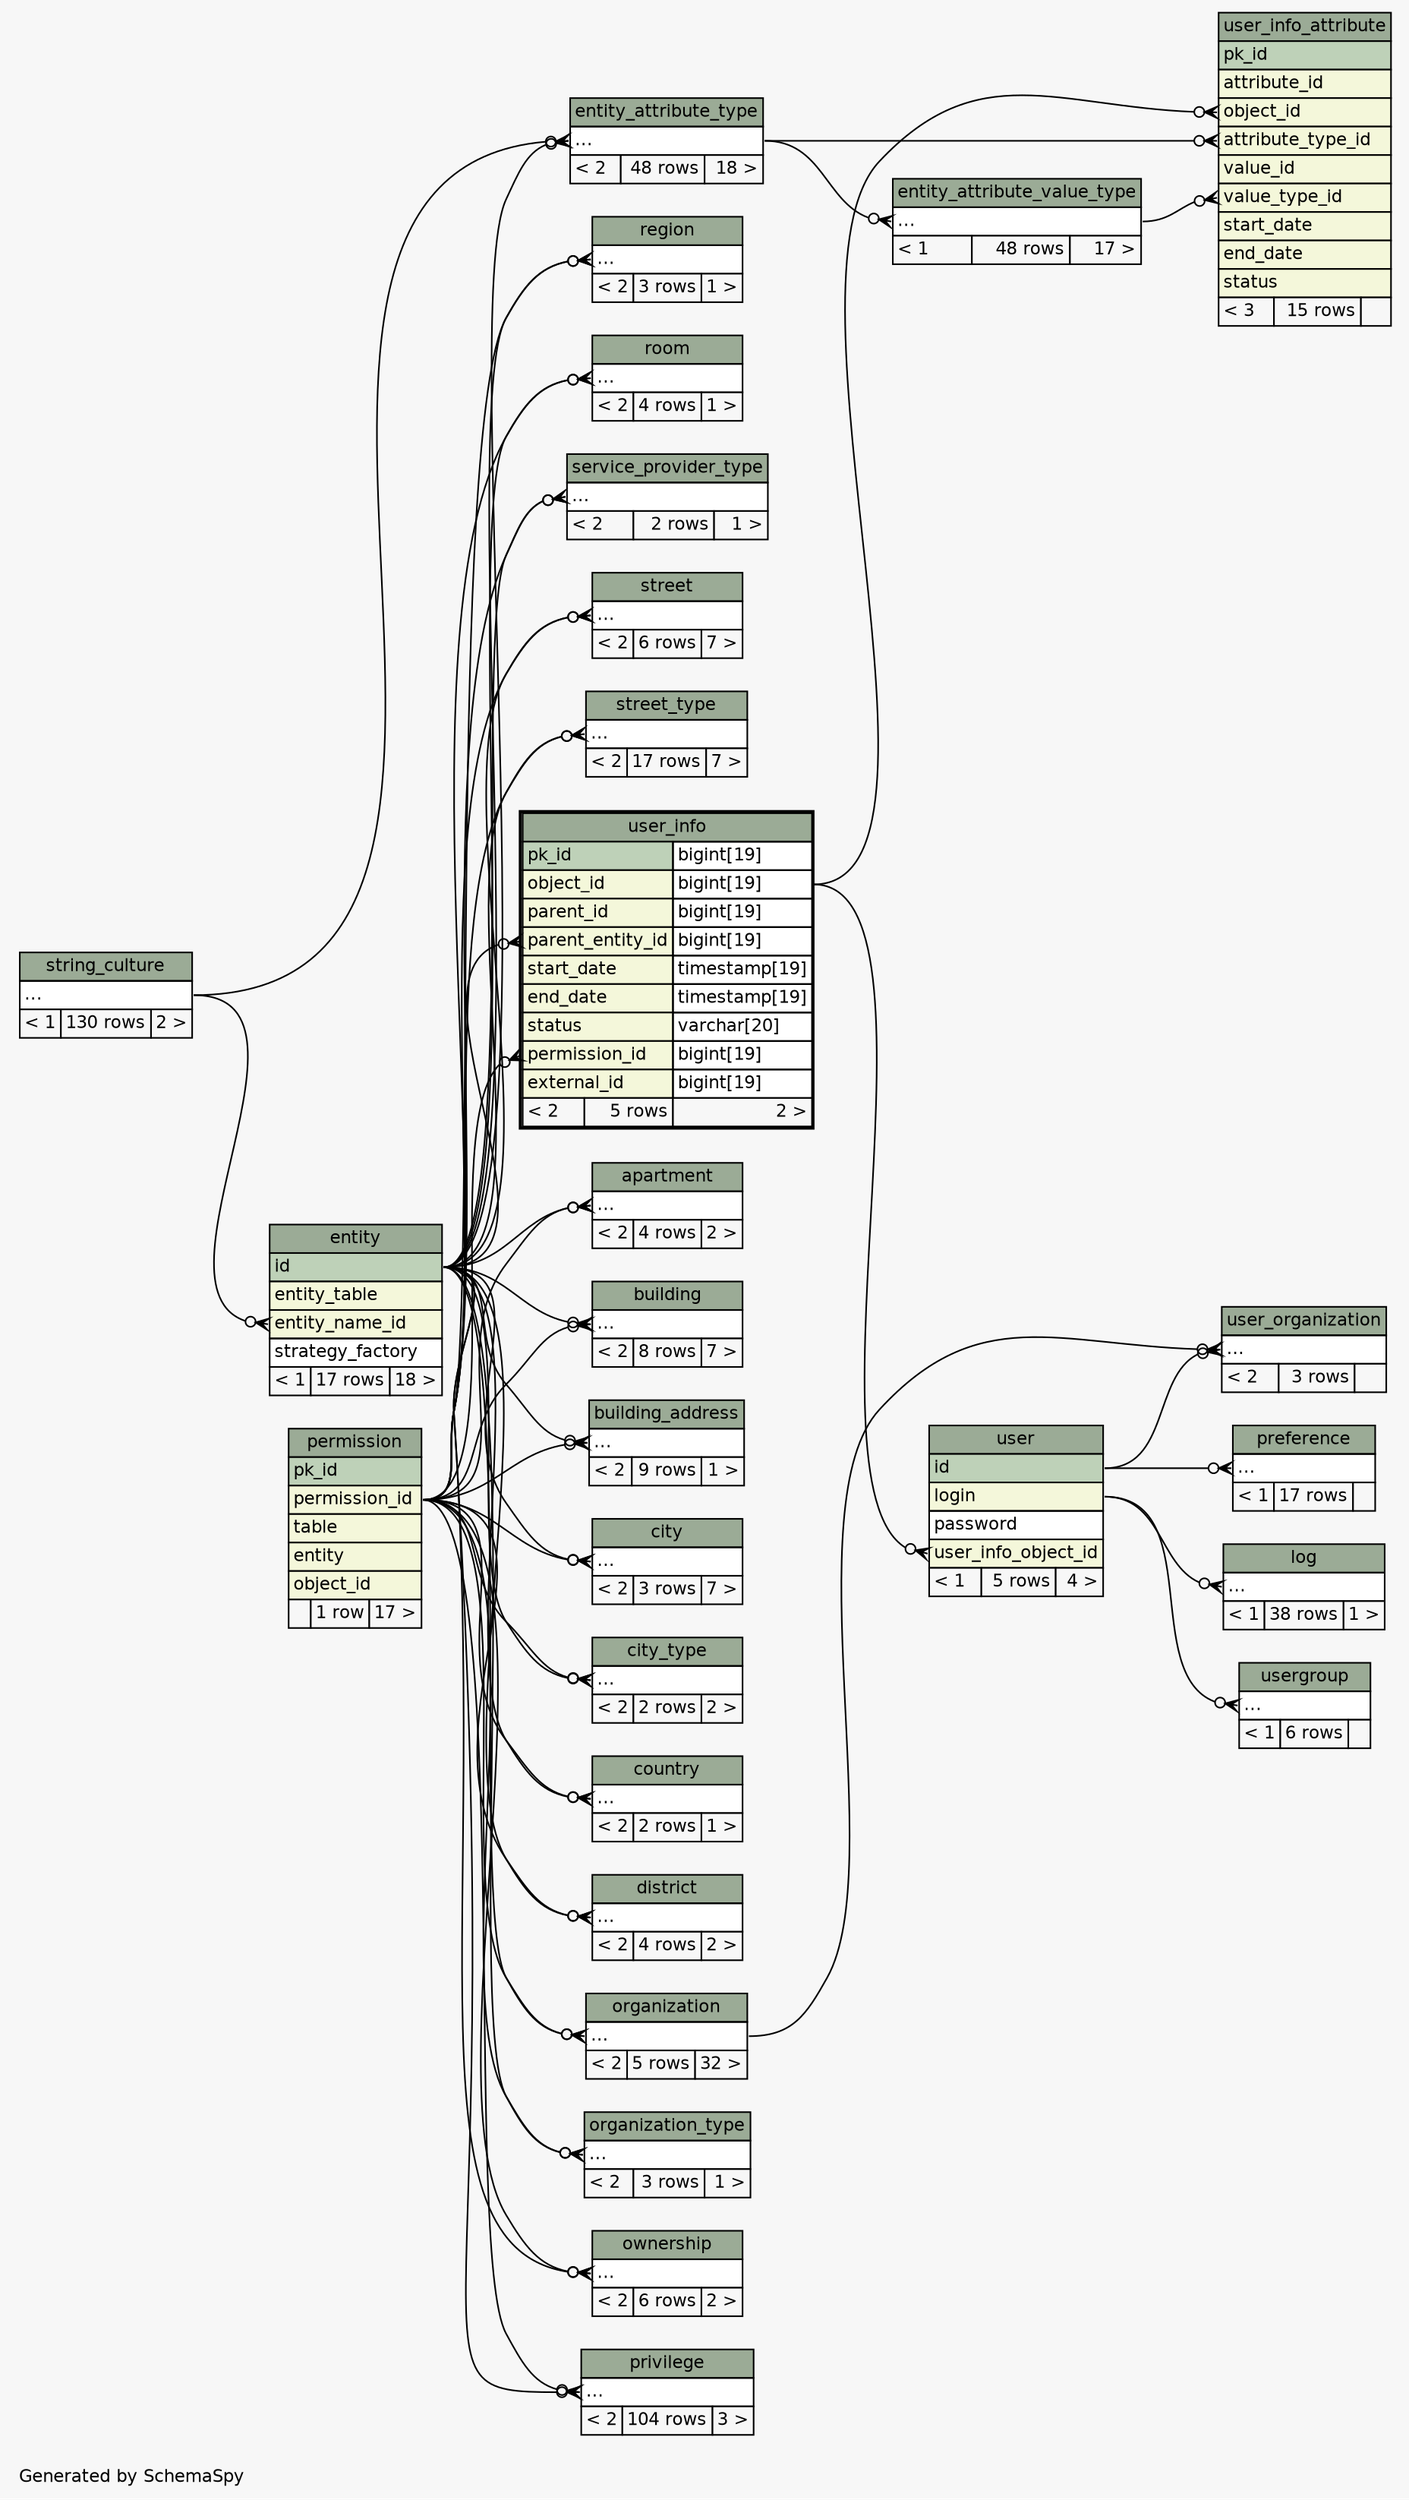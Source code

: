 // dot 2.28.0 on Windows 7 6.1
// SchemaSpy rev 590
digraph "twoDegreesRelationshipsDiagram" {
  graph [
    rankdir="RL"
    bgcolor="#f7f7f7"
    label="\nGenerated by SchemaSpy"
    labeljust="l"
    nodesep="0.18"
    ranksep="0.46"
    fontname="Helvetica"
    fontsize="11"
  ];
  node [
    fontname="Helvetica"
    fontsize="11"
    shape="plaintext"
  ];
  edge [
    arrowsize="0.8"
  ];
  "apartment":"elipses":w -> "entity":"id":e [arrowhead=none dir=back arrowtail=crowodot];
  "apartment":"elipses":w -> "permission":"permission_id":e [arrowhead=none dir=back arrowtail=crowodot];
  "building":"elipses":w -> "entity":"id":e [arrowhead=none dir=back arrowtail=crowodot];
  "building":"elipses":w -> "permission":"permission_id":e [arrowhead=none dir=back arrowtail=crowodot];
  "building_address":"elipses":w -> "entity":"id":e [arrowhead=none dir=back arrowtail=crowodot];
  "building_address":"elipses":w -> "permission":"permission_id":e [arrowhead=none dir=back arrowtail=crowodot];
  "city":"elipses":w -> "entity":"id":e [arrowhead=none dir=back arrowtail=crowodot];
  "city":"elipses":w -> "permission":"permission_id":e [arrowhead=none dir=back arrowtail=crowodot];
  "city_type":"elipses":w -> "entity":"id":e [arrowhead=none dir=back arrowtail=crowodot];
  "city_type":"elipses":w -> "permission":"permission_id":e [arrowhead=none dir=back arrowtail=crowodot];
  "country":"elipses":w -> "entity":"id":e [arrowhead=none dir=back arrowtail=crowodot];
  "country":"elipses":w -> "permission":"permission_id":e [arrowhead=none dir=back arrowtail=crowodot];
  "district":"elipses":w -> "entity":"id":e [arrowhead=none dir=back arrowtail=crowodot];
  "district":"elipses":w -> "permission":"permission_id":e [arrowhead=none dir=back arrowtail=crowodot];
  "entity":"entity_name_id":w -> "string_culture":"elipses":e [arrowhead=none dir=back arrowtail=crowodot];
  "entity_attribute_type":"elipses":w -> "string_culture":"elipses":e [arrowhead=none dir=back arrowtail=crowodot];
  "entity_attribute_type":"elipses":w -> "entity":"id":e [arrowhead=none dir=back arrowtail=crowodot];
  "entity_attribute_value_type":"elipses":w -> "entity_attribute_type":"elipses":e [arrowhead=none dir=back arrowtail=crowodot];
  "log":"elipses":w -> "user":"login":e [arrowhead=none dir=back arrowtail=crowodot];
  "organization":"elipses":w -> "entity":"id":e [arrowhead=none dir=back arrowtail=crowodot];
  "organization":"elipses":w -> "permission":"permission_id":e [arrowhead=none dir=back arrowtail=crowodot];
  "organization_type":"elipses":w -> "entity":"id":e [arrowhead=none dir=back arrowtail=crowodot];
  "organization_type":"elipses":w -> "permission":"permission_id":e [arrowhead=none dir=back arrowtail=crowodot];
  "ownership":"elipses":w -> "entity":"id":e [arrowhead=none dir=back arrowtail=crowodot];
  "ownership":"elipses":w -> "permission":"permission_id":e [arrowhead=none dir=back arrowtail=crowodot];
  "preference":"elipses":w -> "user":"id":e [arrowhead=none dir=back arrowtail=crowodot];
  "privilege":"elipses":w -> "entity":"id":e [arrowhead=none dir=back arrowtail=crowodot];
  "privilege":"elipses":w -> "permission":"permission_id":e [arrowhead=none dir=back arrowtail=crowodot];
  "region":"elipses":w -> "entity":"id":e [arrowhead=none dir=back arrowtail=crowodot];
  "region":"elipses":w -> "permission":"permission_id":e [arrowhead=none dir=back arrowtail=crowodot];
  "room":"elipses":w -> "entity":"id":e [arrowhead=none dir=back arrowtail=crowodot];
  "room":"elipses":w -> "permission":"permission_id":e [arrowhead=none dir=back arrowtail=crowodot];
  "service_provider_type":"elipses":w -> "entity":"id":e [arrowhead=none dir=back arrowtail=crowodot];
  "service_provider_type":"elipses":w -> "permission":"permission_id":e [arrowhead=none dir=back arrowtail=crowodot];
  "street":"elipses":w -> "entity":"id":e [arrowhead=none dir=back arrowtail=crowodot];
  "street":"elipses":w -> "permission":"permission_id":e [arrowhead=none dir=back arrowtail=crowodot];
  "street_type":"elipses":w -> "entity":"id":e [arrowhead=none dir=back arrowtail=crowodot];
  "street_type":"elipses":w -> "permission":"permission_id":e [arrowhead=none dir=back arrowtail=crowodot];
  "user":"user_info_object_id":w -> "user_info":"object_id.type":e [arrowhead=none dir=back arrowtail=crowodot];
  "user_info":"parent_entity_id":w -> "entity":"id":e [arrowhead=none dir=back arrowtail=crowodot];
  "user_info":"permission_id":w -> "permission":"permission_id":e [arrowhead=none dir=back arrowtail=crowodot];
  "user_info_attribute":"attribute_type_id":w -> "entity_attribute_type":"elipses":e [arrowhead=none dir=back arrowtail=crowodot];
  "user_info_attribute":"object_id":w -> "user_info":"object_id.type":e [arrowhead=none dir=back arrowtail=crowodot];
  "user_info_attribute":"value_type_id":w -> "entity_attribute_value_type":"elipses":e [arrowhead=none dir=back arrowtail=crowodot];
  "user_organization":"elipses":w -> "organization":"elipses":e [arrowhead=none dir=back arrowtail=crowodot];
  "user_organization":"elipses":w -> "user":"id":e [arrowhead=none dir=back arrowtail=crowodot];
  "usergroup":"elipses":w -> "user":"login":e [arrowhead=none dir=back arrowtail=crowodot];
  "apartment" [
    label=<
    <TABLE BORDER="0" CELLBORDER="1" CELLSPACING="0" BGCOLOR="#ffffff">
      <TR><TD COLSPAN="3" BGCOLOR="#9bab96" ALIGN="CENTER">apartment</TD></TR>
      <TR><TD PORT="elipses" COLSPAN="3" ALIGN="LEFT">...</TD></TR>
      <TR><TD ALIGN="LEFT" BGCOLOR="#f7f7f7">&lt; 2</TD><TD ALIGN="RIGHT" BGCOLOR="#f7f7f7">4 rows</TD><TD ALIGN="RIGHT" BGCOLOR="#f7f7f7">2 &gt;</TD></TR>
    </TABLE>>
    URL="apartment.html"
    tooltip="apartment"
  ];
  "building" [
    label=<
    <TABLE BORDER="0" CELLBORDER="1" CELLSPACING="0" BGCOLOR="#ffffff">
      <TR><TD COLSPAN="3" BGCOLOR="#9bab96" ALIGN="CENTER">building</TD></TR>
      <TR><TD PORT="elipses" COLSPAN="3" ALIGN="LEFT">...</TD></TR>
      <TR><TD ALIGN="LEFT" BGCOLOR="#f7f7f7">&lt; 2</TD><TD ALIGN="RIGHT" BGCOLOR="#f7f7f7">8 rows</TD><TD ALIGN="RIGHT" BGCOLOR="#f7f7f7">7 &gt;</TD></TR>
    </TABLE>>
    URL="building.html"
    tooltip="building"
  ];
  "building_address" [
    label=<
    <TABLE BORDER="0" CELLBORDER="1" CELLSPACING="0" BGCOLOR="#ffffff">
      <TR><TD COLSPAN="3" BGCOLOR="#9bab96" ALIGN="CENTER">building_address</TD></TR>
      <TR><TD PORT="elipses" COLSPAN="3" ALIGN="LEFT">...</TD></TR>
      <TR><TD ALIGN="LEFT" BGCOLOR="#f7f7f7">&lt; 2</TD><TD ALIGN="RIGHT" BGCOLOR="#f7f7f7">9 rows</TD><TD ALIGN="RIGHT" BGCOLOR="#f7f7f7">1 &gt;</TD></TR>
    </TABLE>>
    URL="building_address.html"
    tooltip="building_address"
  ];
  "city" [
    label=<
    <TABLE BORDER="0" CELLBORDER="1" CELLSPACING="0" BGCOLOR="#ffffff">
      <TR><TD COLSPAN="3" BGCOLOR="#9bab96" ALIGN="CENTER">city</TD></TR>
      <TR><TD PORT="elipses" COLSPAN="3" ALIGN="LEFT">...</TD></TR>
      <TR><TD ALIGN="LEFT" BGCOLOR="#f7f7f7">&lt; 2</TD><TD ALIGN="RIGHT" BGCOLOR="#f7f7f7">3 rows</TD><TD ALIGN="RIGHT" BGCOLOR="#f7f7f7">7 &gt;</TD></TR>
    </TABLE>>
    URL="city.html"
    tooltip="city"
  ];
  "city_type" [
    label=<
    <TABLE BORDER="0" CELLBORDER="1" CELLSPACING="0" BGCOLOR="#ffffff">
      <TR><TD COLSPAN="3" BGCOLOR="#9bab96" ALIGN="CENTER">city_type</TD></TR>
      <TR><TD PORT="elipses" COLSPAN="3" ALIGN="LEFT">...</TD></TR>
      <TR><TD ALIGN="LEFT" BGCOLOR="#f7f7f7">&lt; 2</TD><TD ALIGN="RIGHT" BGCOLOR="#f7f7f7">2 rows</TD><TD ALIGN="RIGHT" BGCOLOR="#f7f7f7">2 &gt;</TD></TR>
    </TABLE>>
    URL="city_type.html"
    tooltip="city_type"
  ];
  "country" [
    label=<
    <TABLE BORDER="0" CELLBORDER="1" CELLSPACING="0" BGCOLOR="#ffffff">
      <TR><TD COLSPAN="3" BGCOLOR="#9bab96" ALIGN="CENTER">country</TD></TR>
      <TR><TD PORT="elipses" COLSPAN="3" ALIGN="LEFT">...</TD></TR>
      <TR><TD ALIGN="LEFT" BGCOLOR="#f7f7f7">&lt; 2</TD><TD ALIGN="RIGHT" BGCOLOR="#f7f7f7">2 rows</TD><TD ALIGN="RIGHT" BGCOLOR="#f7f7f7">1 &gt;</TD></TR>
    </TABLE>>
    URL="country.html"
    tooltip="country"
  ];
  "district" [
    label=<
    <TABLE BORDER="0" CELLBORDER="1" CELLSPACING="0" BGCOLOR="#ffffff">
      <TR><TD COLSPAN="3" BGCOLOR="#9bab96" ALIGN="CENTER">district</TD></TR>
      <TR><TD PORT="elipses" COLSPAN="3" ALIGN="LEFT">...</TD></TR>
      <TR><TD ALIGN="LEFT" BGCOLOR="#f7f7f7">&lt; 2</TD><TD ALIGN="RIGHT" BGCOLOR="#f7f7f7">4 rows</TD><TD ALIGN="RIGHT" BGCOLOR="#f7f7f7">2 &gt;</TD></TR>
    </TABLE>>
    URL="district.html"
    tooltip="district"
  ];
  "entity" [
    label=<
    <TABLE BORDER="0" CELLBORDER="1" CELLSPACING="0" BGCOLOR="#ffffff">
      <TR><TD COLSPAN="3" BGCOLOR="#9bab96" ALIGN="CENTER">entity</TD></TR>
      <TR><TD PORT="id" COLSPAN="3" BGCOLOR="#bed1b8" ALIGN="LEFT">id</TD></TR>
      <TR><TD PORT="entity_table" COLSPAN="3" BGCOLOR="#f4f7da" ALIGN="LEFT">entity_table</TD></TR>
      <TR><TD PORT="entity_name_id" COLSPAN="3" BGCOLOR="#f4f7da" ALIGN="LEFT">entity_name_id</TD></TR>
      <TR><TD PORT="strategy_factory" COLSPAN="3" ALIGN="LEFT">strategy_factory</TD></TR>
      <TR><TD ALIGN="LEFT" BGCOLOR="#f7f7f7">&lt; 1</TD><TD ALIGN="RIGHT" BGCOLOR="#f7f7f7">17 rows</TD><TD ALIGN="RIGHT" BGCOLOR="#f7f7f7">18 &gt;</TD></TR>
    </TABLE>>
    URL="entity.html"
    tooltip="entity"
  ];
  "entity_attribute_type" [
    label=<
    <TABLE BORDER="0" CELLBORDER="1" CELLSPACING="0" BGCOLOR="#ffffff">
      <TR><TD COLSPAN="3" BGCOLOR="#9bab96" ALIGN="CENTER">entity_attribute_type</TD></TR>
      <TR><TD PORT="elipses" COLSPAN="3" ALIGN="LEFT">...</TD></TR>
      <TR><TD ALIGN="LEFT" BGCOLOR="#f7f7f7">&lt; 2</TD><TD ALIGN="RIGHT" BGCOLOR="#f7f7f7">48 rows</TD><TD ALIGN="RIGHT" BGCOLOR="#f7f7f7">18 &gt;</TD></TR>
    </TABLE>>
    URL="entity_attribute_type.html"
    tooltip="entity_attribute_type"
  ];
  "entity_attribute_value_type" [
    label=<
    <TABLE BORDER="0" CELLBORDER="1" CELLSPACING="0" BGCOLOR="#ffffff">
      <TR><TD COLSPAN="3" BGCOLOR="#9bab96" ALIGN="CENTER">entity_attribute_value_type</TD></TR>
      <TR><TD PORT="elipses" COLSPAN="3" ALIGN="LEFT">...</TD></TR>
      <TR><TD ALIGN="LEFT" BGCOLOR="#f7f7f7">&lt; 1</TD><TD ALIGN="RIGHT" BGCOLOR="#f7f7f7">48 rows</TD><TD ALIGN="RIGHT" BGCOLOR="#f7f7f7">17 &gt;</TD></TR>
    </TABLE>>
    URL="entity_attribute_value_type.html"
    tooltip="entity_attribute_value_type"
  ];
  "log" [
    label=<
    <TABLE BORDER="0" CELLBORDER="1" CELLSPACING="0" BGCOLOR="#ffffff">
      <TR><TD COLSPAN="3" BGCOLOR="#9bab96" ALIGN="CENTER">log</TD></TR>
      <TR><TD PORT="elipses" COLSPAN="3" ALIGN="LEFT">...</TD></TR>
      <TR><TD ALIGN="LEFT" BGCOLOR="#f7f7f7">&lt; 1</TD><TD ALIGN="RIGHT" BGCOLOR="#f7f7f7">38 rows</TD><TD ALIGN="RIGHT" BGCOLOR="#f7f7f7">1 &gt;</TD></TR>
    </TABLE>>
    URL="log.html"
    tooltip="log"
  ];
  "organization" [
    label=<
    <TABLE BORDER="0" CELLBORDER="1" CELLSPACING="0" BGCOLOR="#ffffff">
      <TR><TD COLSPAN="3" BGCOLOR="#9bab96" ALIGN="CENTER">organization</TD></TR>
      <TR><TD PORT="elipses" COLSPAN="3" ALIGN="LEFT">...</TD></TR>
      <TR><TD ALIGN="LEFT" BGCOLOR="#f7f7f7">&lt; 2</TD><TD ALIGN="RIGHT" BGCOLOR="#f7f7f7">5 rows</TD><TD ALIGN="RIGHT" BGCOLOR="#f7f7f7">32 &gt;</TD></TR>
    </TABLE>>
    URL="organization.html"
    tooltip="organization"
  ];
  "organization_type" [
    label=<
    <TABLE BORDER="0" CELLBORDER="1" CELLSPACING="0" BGCOLOR="#ffffff">
      <TR><TD COLSPAN="3" BGCOLOR="#9bab96" ALIGN="CENTER">organization_type</TD></TR>
      <TR><TD PORT="elipses" COLSPAN="3" ALIGN="LEFT">...</TD></TR>
      <TR><TD ALIGN="LEFT" BGCOLOR="#f7f7f7">&lt; 2</TD><TD ALIGN="RIGHT" BGCOLOR="#f7f7f7">3 rows</TD><TD ALIGN="RIGHT" BGCOLOR="#f7f7f7">1 &gt;</TD></TR>
    </TABLE>>
    URL="organization_type.html"
    tooltip="organization_type"
  ];
  "ownership" [
    label=<
    <TABLE BORDER="0" CELLBORDER="1" CELLSPACING="0" BGCOLOR="#ffffff">
      <TR><TD COLSPAN="3" BGCOLOR="#9bab96" ALIGN="CENTER">ownership</TD></TR>
      <TR><TD PORT="elipses" COLSPAN="3" ALIGN="LEFT">...</TD></TR>
      <TR><TD ALIGN="LEFT" BGCOLOR="#f7f7f7">&lt; 2</TD><TD ALIGN="RIGHT" BGCOLOR="#f7f7f7">6 rows</TD><TD ALIGN="RIGHT" BGCOLOR="#f7f7f7">2 &gt;</TD></TR>
    </TABLE>>
    URL="ownership.html"
    tooltip="ownership"
  ];
  "permission" [
    label=<
    <TABLE BORDER="0" CELLBORDER="1" CELLSPACING="0" BGCOLOR="#ffffff">
      <TR><TD COLSPAN="3" BGCOLOR="#9bab96" ALIGN="CENTER">permission</TD></TR>
      <TR><TD PORT="pk_id" COLSPAN="3" BGCOLOR="#bed1b8" ALIGN="LEFT">pk_id</TD></TR>
      <TR><TD PORT="permission_id" COLSPAN="3" BGCOLOR="#f4f7da" ALIGN="LEFT">permission_id</TD></TR>
      <TR><TD PORT="table" COLSPAN="3" BGCOLOR="#f4f7da" ALIGN="LEFT">table</TD></TR>
      <TR><TD PORT="entity" COLSPAN="3" BGCOLOR="#f4f7da" ALIGN="LEFT">entity</TD></TR>
      <TR><TD PORT="object_id" COLSPAN="3" BGCOLOR="#f4f7da" ALIGN="LEFT">object_id</TD></TR>
      <TR><TD ALIGN="LEFT" BGCOLOR="#f7f7f7">  </TD><TD ALIGN="RIGHT" BGCOLOR="#f7f7f7">1 row</TD><TD ALIGN="RIGHT" BGCOLOR="#f7f7f7">17 &gt;</TD></TR>
    </TABLE>>
    URL="permission.html"
    tooltip="permission"
  ];
  "preference" [
    label=<
    <TABLE BORDER="0" CELLBORDER="1" CELLSPACING="0" BGCOLOR="#ffffff">
      <TR><TD COLSPAN="3" BGCOLOR="#9bab96" ALIGN="CENTER">preference</TD></TR>
      <TR><TD PORT="elipses" COLSPAN="3" ALIGN="LEFT">...</TD></TR>
      <TR><TD ALIGN="LEFT" BGCOLOR="#f7f7f7">&lt; 1</TD><TD ALIGN="RIGHT" BGCOLOR="#f7f7f7">17 rows</TD><TD ALIGN="RIGHT" BGCOLOR="#f7f7f7">  </TD></TR>
    </TABLE>>
    URL="preference.html"
    tooltip="preference"
  ];
  "privilege" [
    label=<
    <TABLE BORDER="0" CELLBORDER="1" CELLSPACING="0" BGCOLOR="#ffffff">
      <TR><TD COLSPAN="3" BGCOLOR="#9bab96" ALIGN="CENTER">privilege</TD></TR>
      <TR><TD PORT="elipses" COLSPAN="3" ALIGN="LEFT">...</TD></TR>
      <TR><TD ALIGN="LEFT" BGCOLOR="#f7f7f7">&lt; 2</TD><TD ALIGN="RIGHT" BGCOLOR="#f7f7f7">104 rows</TD><TD ALIGN="RIGHT" BGCOLOR="#f7f7f7">3 &gt;</TD></TR>
    </TABLE>>
    URL="privilege.html"
    tooltip="privilege"
  ];
  "region" [
    label=<
    <TABLE BORDER="0" CELLBORDER="1" CELLSPACING="0" BGCOLOR="#ffffff">
      <TR><TD COLSPAN="3" BGCOLOR="#9bab96" ALIGN="CENTER">region</TD></TR>
      <TR><TD PORT="elipses" COLSPAN="3" ALIGN="LEFT">...</TD></TR>
      <TR><TD ALIGN="LEFT" BGCOLOR="#f7f7f7">&lt; 2</TD><TD ALIGN="RIGHT" BGCOLOR="#f7f7f7">3 rows</TD><TD ALIGN="RIGHT" BGCOLOR="#f7f7f7">1 &gt;</TD></TR>
    </TABLE>>
    URL="region.html"
    tooltip="region"
  ];
  "room" [
    label=<
    <TABLE BORDER="0" CELLBORDER="1" CELLSPACING="0" BGCOLOR="#ffffff">
      <TR><TD COLSPAN="3" BGCOLOR="#9bab96" ALIGN="CENTER">room</TD></TR>
      <TR><TD PORT="elipses" COLSPAN="3" ALIGN="LEFT">...</TD></TR>
      <TR><TD ALIGN="LEFT" BGCOLOR="#f7f7f7">&lt; 2</TD><TD ALIGN="RIGHT" BGCOLOR="#f7f7f7">4 rows</TD><TD ALIGN="RIGHT" BGCOLOR="#f7f7f7">1 &gt;</TD></TR>
    </TABLE>>
    URL="room.html"
    tooltip="room"
  ];
  "service_provider_type" [
    label=<
    <TABLE BORDER="0" CELLBORDER="1" CELLSPACING="0" BGCOLOR="#ffffff">
      <TR><TD COLSPAN="3" BGCOLOR="#9bab96" ALIGN="CENTER">service_provider_type</TD></TR>
      <TR><TD PORT="elipses" COLSPAN="3" ALIGN="LEFT">...</TD></TR>
      <TR><TD ALIGN="LEFT" BGCOLOR="#f7f7f7">&lt; 2</TD><TD ALIGN="RIGHT" BGCOLOR="#f7f7f7">2 rows</TD><TD ALIGN="RIGHT" BGCOLOR="#f7f7f7">1 &gt;</TD></TR>
    </TABLE>>
    URL="service_provider_type.html"
    tooltip="service_provider_type"
  ];
  "street" [
    label=<
    <TABLE BORDER="0" CELLBORDER="1" CELLSPACING="0" BGCOLOR="#ffffff">
      <TR><TD COLSPAN="3" BGCOLOR="#9bab96" ALIGN="CENTER">street</TD></TR>
      <TR><TD PORT="elipses" COLSPAN="3" ALIGN="LEFT">...</TD></TR>
      <TR><TD ALIGN="LEFT" BGCOLOR="#f7f7f7">&lt; 2</TD><TD ALIGN="RIGHT" BGCOLOR="#f7f7f7">6 rows</TD><TD ALIGN="RIGHT" BGCOLOR="#f7f7f7">7 &gt;</TD></TR>
    </TABLE>>
    URL="street.html"
    tooltip="street"
  ];
  "street_type" [
    label=<
    <TABLE BORDER="0" CELLBORDER="1" CELLSPACING="0" BGCOLOR="#ffffff">
      <TR><TD COLSPAN="3" BGCOLOR="#9bab96" ALIGN="CENTER">street_type</TD></TR>
      <TR><TD PORT="elipses" COLSPAN="3" ALIGN="LEFT">...</TD></TR>
      <TR><TD ALIGN="LEFT" BGCOLOR="#f7f7f7">&lt; 2</TD><TD ALIGN="RIGHT" BGCOLOR="#f7f7f7">17 rows</TD><TD ALIGN="RIGHT" BGCOLOR="#f7f7f7">7 &gt;</TD></TR>
    </TABLE>>
    URL="street_type.html"
    tooltip="street_type"
  ];
  "string_culture" [
    label=<
    <TABLE BORDER="0" CELLBORDER="1" CELLSPACING="0" BGCOLOR="#ffffff">
      <TR><TD COLSPAN="3" BGCOLOR="#9bab96" ALIGN="CENTER">string_culture</TD></TR>
      <TR><TD PORT="elipses" COLSPAN="3" ALIGN="LEFT">...</TD></TR>
      <TR><TD ALIGN="LEFT" BGCOLOR="#f7f7f7">&lt; 1</TD><TD ALIGN="RIGHT" BGCOLOR="#f7f7f7">130 rows</TD><TD ALIGN="RIGHT" BGCOLOR="#f7f7f7">2 &gt;</TD></TR>
    </TABLE>>
    URL="string_culture.html"
    tooltip="string_culture"
  ];
  "user" [
    label=<
    <TABLE BORDER="0" CELLBORDER="1" CELLSPACING="0" BGCOLOR="#ffffff">
      <TR><TD COLSPAN="3" BGCOLOR="#9bab96" ALIGN="CENTER">user</TD></TR>
      <TR><TD PORT="id" COLSPAN="3" BGCOLOR="#bed1b8" ALIGN="LEFT">id</TD></TR>
      <TR><TD PORT="login" COLSPAN="3" BGCOLOR="#f4f7da" ALIGN="LEFT">login</TD></TR>
      <TR><TD PORT="password" COLSPAN="3" ALIGN="LEFT">password</TD></TR>
      <TR><TD PORT="user_info_object_id" COLSPAN="3" BGCOLOR="#f4f7da" ALIGN="LEFT">user_info_object_id</TD></TR>
      <TR><TD ALIGN="LEFT" BGCOLOR="#f7f7f7">&lt; 1</TD><TD ALIGN="RIGHT" BGCOLOR="#f7f7f7">5 rows</TD><TD ALIGN="RIGHT" BGCOLOR="#f7f7f7">4 &gt;</TD></TR>
    </TABLE>>
    URL="user.html"
    tooltip="user"
  ];
  "user_info" [
    label=<
    <TABLE BORDER="2" CELLBORDER="1" CELLSPACING="0" BGCOLOR="#ffffff">
      <TR><TD COLSPAN="3" BGCOLOR="#9bab96" ALIGN="CENTER">user_info</TD></TR>
      <TR><TD PORT="pk_id" COLSPAN="2" BGCOLOR="#bed1b8" ALIGN="LEFT">pk_id</TD><TD PORT="pk_id.type" ALIGN="LEFT">bigint[19]</TD></TR>
      <TR><TD PORT="object_id" COLSPAN="2" BGCOLOR="#f4f7da" ALIGN="LEFT">object_id</TD><TD PORT="object_id.type" ALIGN="LEFT">bigint[19]</TD></TR>
      <TR><TD PORT="parent_id" COLSPAN="2" BGCOLOR="#f4f7da" ALIGN="LEFT">parent_id</TD><TD PORT="parent_id.type" ALIGN="LEFT">bigint[19]</TD></TR>
      <TR><TD PORT="parent_entity_id" COLSPAN="2" BGCOLOR="#f4f7da" ALIGN="LEFT">parent_entity_id</TD><TD PORT="parent_entity_id.type" ALIGN="LEFT">bigint[19]</TD></TR>
      <TR><TD PORT="start_date" COLSPAN="2" BGCOLOR="#f4f7da" ALIGN="LEFT">start_date</TD><TD PORT="start_date.type" ALIGN="LEFT">timestamp[19]</TD></TR>
      <TR><TD PORT="end_date" COLSPAN="2" BGCOLOR="#f4f7da" ALIGN="LEFT">end_date</TD><TD PORT="end_date.type" ALIGN="LEFT">timestamp[19]</TD></TR>
      <TR><TD PORT="status" COLSPAN="2" BGCOLOR="#f4f7da" ALIGN="LEFT">status</TD><TD PORT="status.type" ALIGN="LEFT">varchar[20]</TD></TR>
      <TR><TD PORT="permission_id" COLSPAN="2" BGCOLOR="#f4f7da" ALIGN="LEFT">permission_id</TD><TD PORT="permission_id.type" ALIGN="LEFT">bigint[19]</TD></TR>
      <TR><TD PORT="external_id" COLSPAN="2" BGCOLOR="#f4f7da" ALIGN="LEFT">external_id</TD><TD PORT="external_id.type" ALIGN="LEFT">bigint[19]</TD></TR>
      <TR><TD ALIGN="LEFT" BGCOLOR="#f7f7f7">&lt; 2</TD><TD ALIGN="RIGHT" BGCOLOR="#f7f7f7">5 rows</TD><TD ALIGN="RIGHT" BGCOLOR="#f7f7f7">2 &gt;</TD></TR>
    </TABLE>>
    URL="user_info.html"
    tooltip="user_info"
  ];
  "user_info_attribute" [
    label=<
    <TABLE BORDER="0" CELLBORDER="1" CELLSPACING="0" BGCOLOR="#ffffff">
      <TR><TD COLSPAN="3" BGCOLOR="#9bab96" ALIGN="CENTER">user_info_attribute</TD></TR>
      <TR><TD PORT="pk_id" COLSPAN="3" BGCOLOR="#bed1b8" ALIGN="LEFT">pk_id</TD></TR>
      <TR><TD PORT="attribute_id" COLSPAN="3" BGCOLOR="#f4f7da" ALIGN="LEFT">attribute_id</TD></TR>
      <TR><TD PORT="object_id" COLSPAN="3" BGCOLOR="#f4f7da" ALIGN="LEFT">object_id</TD></TR>
      <TR><TD PORT="attribute_type_id" COLSPAN="3" BGCOLOR="#f4f7da" ALIGN="LEFT">attribute_type_id</TD></TR>
      <TR><TD PORT="value_id" COLSPAN="3" BGCOLOR="#f4f7da" ALIGN="LEFT">value_id</TD></TR>
      <TR><TD PORT="value_type_id" COLSPAN="3" BGCOLOR="#f4f7da" ALIGN="LEFT">value_type_id</TD></TR>
      <TR><TD PORT="start_date" COLSPAN="3" BGCOLOR="#f4f7da" ALIGN="LEFT">start_date</TD></TR>
      <TR><TD PORT="end_date" COLSPAN="3" BGCOLOR="#f4f7da" ALIGN="LEFT">end_date</TD></TR>
      <TR><TD PORT="status" COLSPAN="3" BGCOLOR="#f4f7da" ALIGN="LEFT">status</TD></TR>
      <TR><TD ALIGN="LEFT" BGCOLOR="#f7f7f7">&lt; 3</TD><TD ALIGN="RIGHT" BGCOLOR="#f7f7f7">15 rows</TD><TD ALIGN="RIGHT" BGCOLOR="#f7f7f7">  </TD></TR>
    </TABLE>>
    URL="user_info_attribute.html"
    tooltip="user_info_attribute"
  ];
  "user_organization" [
    label=<
    <TABLE BORDER="0" CELLBORDER="1" CELLSPACING="0" BGCOLOR="#ffffff">
      <TR><TD COLSPAN="3" BGCOLOR="#9bab96" ALIGN="CENTER">user_organization</TD></TR>
      <TR><TD PORT="elipses" COLSPAN="3" ALIGN="LEFT">...</TD></TR>
      <TR><TD ALIGN="LEFT" BGCOLOR="#f7f7f7">&lt; 2</TD><TD ALIGN="RIGHT" BGCOLOR="#f7f7f7">3 rows</TD><TD ALIGN="RIGHT" BGCOLOR="#f7f7f7">  </TD></TR>
    </TABLE>>
    URL="user_organization.html"
    tooltip="user_organization"
  ];
  "usergroup" [
    label=<
    <TABLE BORDER="0" CELLBORDER="1" CELLSPACING="0" BGCOLOR="#ffffff">
      <TR><TD COLSPAN="3" BGCOLOR="#9bab96" ALIGN="CENTER">usergroup</TD></TR>
      <TR><TD PORT="elipses" COLSPAN="3" ALIGN="LEFT">...</TD></TR>
      <TR><TD ALIGN="LEFT" BGCOLOR="#f7f7f7">&lt; 1</TD><TD ALIGN="RIGHT" BGCOLOR="#f7f7f7">6 rows</TD><TD ALIGN="RIGHT" BGCOLOR="#f7f7f7">  </TD></TR>
    </TABLE>>
    URL="usergroup.html"
    tooltip="usergroup"
  ];
}
